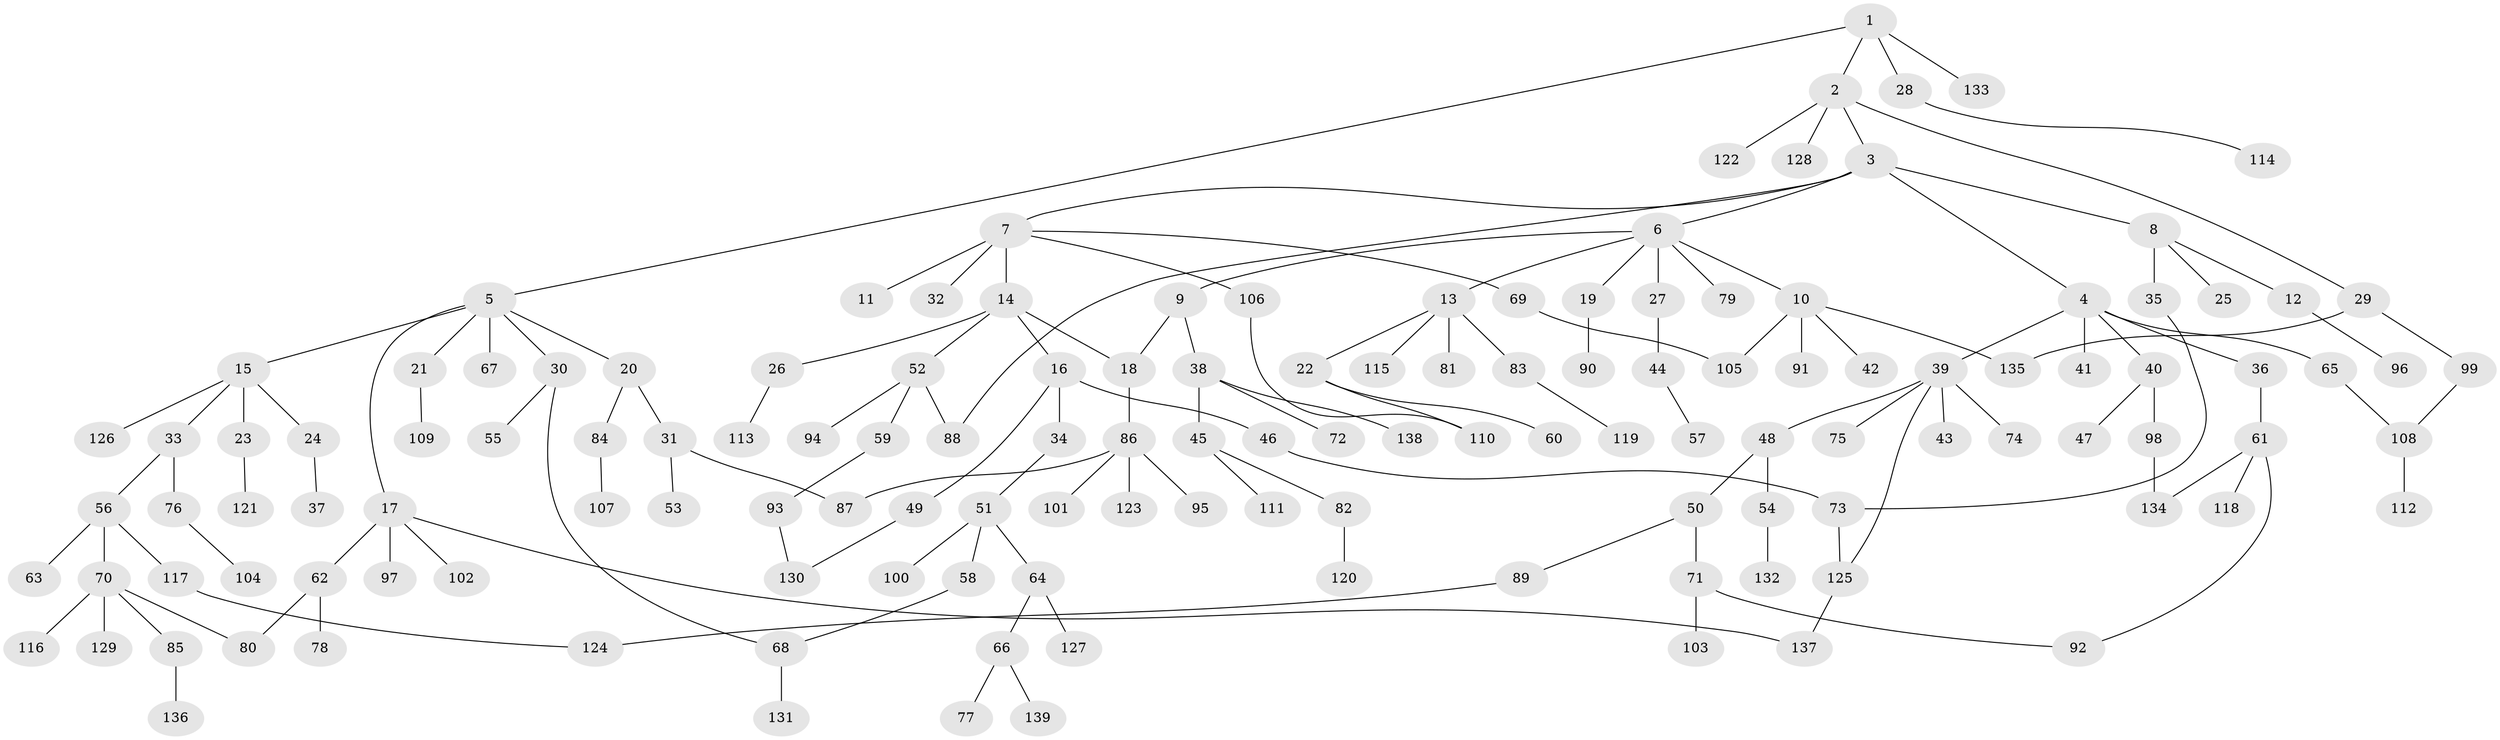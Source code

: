 // Generated by graph-tools (version 1.1) at 2025/10/02/27/25 16:10:52]
// undirected, 139 vertices, 154 edges
graph export_dot {
graph [start="1"]
  node [color=gray90,style=filled];
  1;
  2;
  3;
  4;
  5;
  6;
  7;
  8;
  9;
  10;
  11;
  12;
  13;
  14;
  15;
  16;
  17;
  18;
  19;
  20;
  21;
  22;
  23;
  24;
  25;
  26;
  27;
  28;
  29;
  30;
  31;
  32;
  33;
  34;
  35;
  36;
  37;
  38;
  39;
  40;
  41;
  42;
  43;
  44;
  45;
  46;
  47;
  48;
  49;
  50;
  51;
  52;
  53;
  54;
  55;
  56;
  57;
  58;
  59;
  60;
  61;
  62;
  63;
  64;
  65;
  66;
  67;
  68;
  69;
  70;
  71;
  72;
  73;
  74;
  75;
  76;
  77;
  78;
  79;
  80;
  81;
  82;
  83;
  84;
  85;
  86;
  87;
  88;
  89;
  90;
  91;
  92;
  93;
  94;
  95;
  96;
  97;
  98;
  99;
  100;
  101;
  102;
  103;
  104;
  105;
  106;
  107;
  108;
  109;
  110;
  111;
  112;
  113;
  114;
  115;
  116;
  117;
  118;
  119;
  120;
  121;
  122;
  123;
  124;
  125;
  126;
  127;
  128;
  129;
  130;
  131;
  132;
  133;
  134;
  135;
  136;
  137;
  138;
  139;
  1 -- 2;
  1 -- 5;
  1 -- 28;
  1 -- 133;
  2 -- 3;
  2 -- 29;
  2 -- 122;
  2 -- 128;
  3 -- 4;
  3 -- 6;
  3 -- 7;
  3 -- 8;
  3 -- 88;
  4 -- 36;
  4 -- 39;
  4 -- 40;
  4 -- 41;
  4 -- 65;
  5 -- 15;
  5 -- 17;
  5 -- 20;
  5 -- 21;
  5 -- 30;
  5 -- 67;
  6 -- 9;
  6 -- 10;
  6 -- 13;
  6 -- 19;
  6 -- 27;
  6 -- 79;
  7 -- 11;
  7 -- 14;
  7 -- 32;
  7 -- 69;
  7 -- 106;
  8 -- 12;
  8 -- 25;
  8 -- 35;
  9 -- 38;
  9 -- 18;
  10 -- 42;
  10 -- 91;
  10 -- 105;
  10 -- 135;
  12 -- 96;
  13 -- 22;
  13 -- 81;
  13 -- 83;
  13 -- 115;
  14 -- 16;
  14 -- 18;
  14 -- 26;
  14 -- 52;
  15 -- 23;
  15 -- 24;
  15 -- 33;
  15 -- 126;
  16 -- 34;
  16 -- 46;
  16 -- 49;
  17 -- 62;
  17 -- 97;
  17 -- 102;
  17 -- 137;
  18 -- 86;
  19 -- 90;
  20 -- 31;
  20 -- 84;
  21 -- 109;
  22 -- 60;
  22 -- 110;
  23 -- 121;
  24 -- 37;
  26 -- 113;
  27 -- 44;
  28 -- 114;
  29 -- 99;
  29 -- 135;
  30 -- 55;
  30 -- 68;
  31 -- 53;
  31 -- 87;
  33 -- 56;
  33 -- 76;
  34 -- 51;
  35 -- 73;
  36 -- 61;
  38 -- 45;
  38 -- 72;
  38 -- 138;
  39 -- 43;
  39 -- 48;
  39 -- 74;
  39 -- 75;
  39 -- 125;
  40 -- 47;
  40 -- 98;
  44 -- 57;
  45 -- 82;
  45 -- 111;
  46 -- 73;
  48 -- 50;
  48 -- 54;
  49 -- 130;
  50 -- 71;
  50 -- 89;
  51 -- 58;
  51 -- 64;
  51 -- 100;
  52 -- 59;
  52 -- 94;
  52 -- 88;
  54 -- 132;
  56 -- 63;
  56 -- 70;
  56 -- 117;
  58 -- 68;
  59 -- 93;
  61 -- 118;
  61 -- 134;
  61 -- 92;
  62 -- 78;
  62 -- 80;
  64 -- 66;
  64 -- 127;
  65 -- 108;
  66 -- 77;
  66 -- 139;
  68 -- 131;
  69 -- 105;
  70 -- 85;
  70 -- 116;
  70 -- 129;
  70 -- 80;
  71 -- 92;
  71 -- 103;
  73 -- 125;
  76 -- 104;
  82 -- 120;
  83 -- 119;
  84 -- 107;
  85 -- 136;
  86 -- 95;
  86 -- 101;
  86 -- 123;
  86 -- 87;
  89 -- 124;
  93 -- 130;
  98 -- 134;
  99 -- 108;
  106 -- 110;
  108 -- 112;
  117 -- 124;
  125 -- 137;
}
